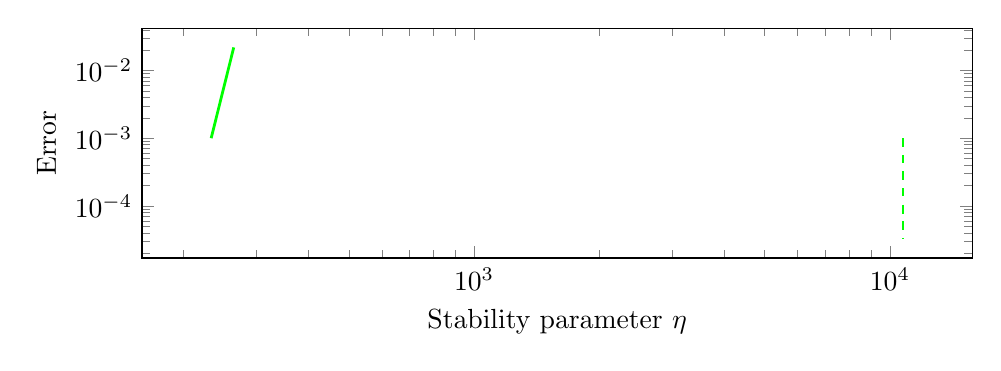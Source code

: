 \begin{tikzpicture}%
\begin{axis}[xmode=log,ymode=log,height=4.5cm,mark options={solid},xlabel={Stability parameter $\eta$},ylabel={Error},width=1\textwidth]%
\addplot[color=green,line width=1pt,solid] coordinates {%
(0.031,0.0)%
(0.033,0.0)%
(0.034,0.0)%
(0.036,0.0)%
(0.037,0.0)%
(0.038,0.0)%
(0.04,0.0)%
(0.042,0.0)%
(0.044,0.0)%
(0.045,0.0)%
(0.047,0.0)%
(0.049,0.0)%
(0.052,0.0)%
(0.054,0.0)%
(0.056,0.0)%
(0.058,0.0)%
(0.061,0.0)%
(0.063,0.0)%
(0.066,0.0)%
(0.069,0.0)%
(0.072,0.0)%
(0.075,0.0)%
(0.078,0.0)%
(0.082,0.0)%
(0.085,0.0)%
(0.089,0.0)%
(0.092,0.0)%
(0.096,0.0)%
(0.1,0.0)%
(0.105,0.0)%
(0.109,0.0)%
(0.114,0.0)%
(0.119,0.0)%
(0.124,0.0)%
(0.129,0.0)%
(0.134,0.0)%
(0.14,0.0)%
(0.146,0.0)%
(0.152,0.0)%
(0.159,0.0)%
(0.165,0.0)%
(0.172,0.0)%
(0.18,0.0)%
(0.188,0.0)%
(0.196,0.0)%
(0.204,0.0)%
(0.212,0.0)%
(0.221,0.0)%
(0.231,0.0)%
(0.241,0.0)%
(0.251,0.0)%
(0.262,0.0)%
(0.273,0.0)%
(0.284,0.0)%
(0.297,0.0)%
(0.309,0.0)%
(0.322,0.0)%
(0.336,0.0)%
(0.35,0.0)%
(0.365,0.0)%
(0.381,0.0)%
(0.397,0.0)%
(0.414,0.0)%
(0.432,0.0)%
(0.45,0.0)%
(0.469,0.0)%
(0.489,0.0)%
(0.51,0.0)%
(0.532,0.0)%
(0.554,0.0)%
(0.578,0.0)%
(0.602,0.0)%
(0.628,0.0)%
(0.655,0.0)%
(0.683,0.0)%
(0.712,0.0)%
(0.742,0.0)%
(0.773,0.0)%
(0.806,0.0)%
(0.841,0.0)%
(0.876,0.0)%
(0.914,0.0)%
(0.953,0.0)%
(0.993,0.0)%
(1.035,0.0)%
(1.079,0.0)%
(1.125,0.0)%
(1.173,0.0)%
(1.223,0.0)%
(1.275,0.0)%
(1.33,0.0)%
(1.386,0.0)%
(1.445,0.0)%
(1.507,0.0)%
(1.571,0.0)%
(1.637,0.0)%
(1.707,0.0)%
(1.78,0.0)%
(1.855,0.0)%
(1.934,0.0)%
(2.017,0.0)%
(2.102,0.0)%
(2.192,0.0)%
(2.285,0.0)%
(2.382,0.0)%
(2.484,0.0)%
(2.59,0.0)%
(2.7,0.0)%
(2.815,0.0)%
(2.934,0.0)%
(3.059,0.0)%
(3.189,0.0)%
(3.325,0.0)%
(3.467,0.0)%
(3.614,0.0)%
(3.768,0.0)%
(3.928,0.0)%
(4.096,0.0)%
(4.27,0.0)%
(4.452,0.0)%
(4.641,0.0)%
(4.838,0.0)%
(5.044,0.0)%
(5.259,0.0)%
(5.483,0.0)%
(5.716,0.0)%
(5.959,0.0)%
(6.213,0.0)%
(6.477,0.0)%
(6.753,0.0)%
(7.04,0.0)%
(7.34,0.0)%
(7.652,0.0)%
(7.978,0.0)%
(8.317,0.0)%
(8.671,0.0)%
(9.04,0.0)%
(9.425,0.0)%
(9.826,0.0)%
(10.244,0.0)%
(10.68,0.0)%
(11.134,0.0)%
(11.608,0.0)%
(12.102,0.0)%
(12.617,0.0)%
(13.154,0.0)%
(13.714,0.0)%
(14.297,0.0)%
(14.906,0.0)%
(15.54,0.0)%
(16.201,0.0)%
(16.891,0.0)%
(17.609,0.0)%
(18.359,0.0)%
(19.14,0.0)%
(19.955,0.0)%
(20.804,0.0)%
(21.689,0.0)%
(22.612,0.0)%
(23.574,0.0)%
(24.577,0.0)%
(25.623,0.0)%
(26.713,0.0)%
(27.85,0.0)%
(29.035,0.0)%
(30.27,0.0)%
(31.559,0.0)%
(32.901,0.0)%
(34.301,0.0)%
(35.761,0.0)%
(37.283,0.0)%
(38.869,0.0)%
(40.523,0.0)%
(42.248,0.0)%
(44.045,0.0)%
(45.92,0.0)%
(47.874,0.0)%
(49.911,0.0)%
(52.035,0.0)%
(54.249,0.0)%
(56.557,0.0)%
(58.964,0.0)%
(61.473,0.0)%
(64.089,0.0)%
(66.816,0.0)%
(69.659,0.0)%
(72.623,0.0)%
(75.714,0.0)%
(78.936,0.0)%
(82.295,0.0)%
(85.796,0.0)%
(89.447,0.0)%
(93.253,0.0)%
(97.222,0.0)%
(101.359,0.0)%
(105.672,0.0)%
(110.168,0.0)%
(114.856,0.0)%
(119.744,0.0)%
(124.839,0.0)%
(130.151,0.0)%
(135.69,0.0)%
(141.464,0.0)%
(147.484,0.0)%
(153.759,0.0)%
(160.302,0.0)%
(167.123,0.0)%
(174.235,0.0)%
(181.649,0.0)%
(189.379,0.0)%
(197.437,0.0)%
(205.839,0.0)%
(214.598,0.0)%
(223.729,0.0)%
(233.25,0.001)%
(243.175,0.0)%
(253.523,0.0)%
(264.311,0.022)%
(275.558,0.0)%
(287.284,0.0)%
(299.508,0.0)%
(312.253,0.0)%
(325.539,0.0)%
(339.392,0.0)%
(353.834,0.0)%
(368.893,0.0)%
(384.589,0.0)%
(400.954,0.0)%
(418.016,0.0)%
(435.805,0.0)%
(454.349,0.0)%
(473.683,0.0)%
(493.84,0.0)%
(514.854,0.0)%
(536.762,0.0)%
(559.6,0.0)%
(583.414,0.0)%
(608.24,0.0)%
(634.122,0.0)%
(661.107,0.0)%
(689.238,0.0)%
(718.566,0.0)%
(749.142,0.0)%
(781.021,0.0)%
(814.256,0.0)%
(848.906,0.0)%
(885.027,0.0)%
(922.688,0.0)%
(961.952,0.0)%
(1002.883,0.0)%
(1045.558,0.0)%
(1090.051,0.0)%
(1136.435,0.0)%
(1184.794,0.0)%
(1235.21,0.0)%
(1287.773,0.0)%
(1342.57,0.0)%
(1399.699,0.0)%
(1459.261,0.0)%
(1521.357,0.0)%
(1586.093,0.0)%
(1653.587,0.0)%
(1723.952,0.0)%
(1797.309,0.0)%
(1873.789,0.0)%
(1953.523,0.0)%
(2036.653,0.0)%
(2123.318,0.0)%
(2213.67,0.0)%
(2307.869,0.0)%
(2406.074,0.0)%
(2508.458,0.0)%
(2615.2,0.0)%
(2726.483,0.0)%
(2842.502,0.0)%
(2963.459,0.0)%
(3089.562,0.0)%
(3221.024,0.0)%
(3358.08,0.0)%
(3500.992,0.0)%
(3649.952,0.0)%
(3805.28,0.0)%
(3967.2,0.0)%
(4136.032,0.0)%
(4312.032,0.0)%
(4495.52,0.0)%
(4686.816,0.0)%
(4886.24,0.0)%
(5094.176,0.0)%
(5310.944,0.0)%
(5536.928,0.0)%
(5772.544,0.0)%
(6018.176,0.0)%
(6274.272,0.0)%
(6541.248,0.0)%
(6819.584,0.0)%
(7109.792,0.0)%
(7412.32,0.0)%
(7727.744,0.0)%
(8056.576,0.0)%
(8399.424,0.0)%
(8756.832,0.0)%
(9129.44,0.0)%
(9517.92,0.0)%
(9922.944,0.0)%
(10345.184,0.0)%
(10785.408,0.0)%
(11244.352,0.0)%
(11722.848,0.0)%
(12221.664,0.0)%
(12741.728,0.0)%
(13283.936,0.0)%
(13849.216,0.0)%
(14438.528,0.0)%
(15052.928,0.0)%
(15693.472,0.0)%
(16361.248,0.0)%
(17057.472,0.0)%
(17783.328,0.0)%
(18540.032,0.0)%
(19328.96,0.0)%
(20151.456,0.0)%
(21008.96,0.0)%
(21902.944,0.0)%
(22834.976,0.0)%
(23806.656,0.0)%
(24819.712,0.0)%
(25875.84,0.0)%
(26976.928,0.0)%
(28124.864,0.0)%
(29321.664,0.0)%
(30569.376,0.0)%
(31870.176,0.0)%
(33226.24,0.0)%
(34640.32,0.0)%
(36114.24,0.0)%
(37650.88,0.0)%
(39253.12,0.0)%
(40923.52,0.0)%
(42664.96,0.0)%
(44480.32,0.0)%
(46373.12,0.0)%
(48346.56,0.0)%
(50403.84,0.0)%
(52548.48,0.0)%
(54784.64,0.0)%
(57115.84,0.0)%
(59546.24,0.0)%
(62080.0,0.0)%
(64721.92,0.0)%
(67475.84,0.0)%
(70347.2,0.0)%
(73340.48,0.0)%
(76461.44,0.0)%
(79715.2,0.0)%
(83107.2,0.0)%
(86643.52,0.0)%
(90330.56,0.0)%
(94174.4,0.0)%
(98181.76,0.0)%
(102359.68,0.0)%
(106715.2,0.0)%
(111256.32,0.0)%
(115990.4,0.0)%
(120926.08,0.0)%
(126072.0,0.0)%
(131436.8,0.0)%
(137029.76,0.0)%
(142860.48,0.0)%
(148939.84,0.0)%
(155277.44,0.0)%
(161884.8,0.0)%
(168773.44,0.0)%
(175955.2,0.0)%
(183442.56,0.0)%
(191248.64,0.0)%
(199386.88,0.0)%
(207871.36,0.0)%
(216716.8,0.0)%
(225938.56,0.0)%
(235552.96,0.0)%
(245576.32,0.0)%
(256026.24,0.0)%
(266920.64,0.0)%
(278279.04,0.0)%
(290120.32,0.0)%
(302465.92,0.0)%
(315336.64,0.0)%
(328755.2,0.0)%
(342745.6,0.0)%
(357328.0,0.0)%
(372534.4,0.0)%
(388387.2,0.0)%
(404912.0,0.0)%
(422144.0,0.0)%
(440105.6,0.0)%
(458835.2,0.0)%
(478358.4,0.0)%
(498713.6,0.0)%
(519936.0,0.0)%
(542060.8,0.0)%
(565126.4,0.0)%
(589174.4,0.0)%
(614246.4,0.0)%
(640384.0,0.0)%
(667635.2,0.0)%
(696044.8,0.0)%
(725660.8,0.0)%
(756540.8,0.0)%
(788732.8,0.0)%
(822297.6,0.0)%
(857286.4,0.0)%
(893766.4,0.0)%
(931798.4,0.0)%
(971449.6,0.0)%
(1012787.2,0.0)%
(1055884.8,0.0)%
(1100816.0,0.0)%
(1147657.6,0.0)%
(1196492.8,0.0)%
(1247408.0,0.0)%
(1300486.4,0.0)%
(1355827.2,0.0)%
(1413520.0,0.0)%
(1473670.4,0.0)%
(1536377.6,0.0)%
(1601756.8,0.0)%
(1669913.6,0.0)%
(1740972.8,0.0)%
(1815056.0,0.0)%
(1892291.2,0.0)%
(1972812.8,0.0)%
(2056761.6,0.0)%
(2144284.8,0.0)%
(2235529.6,0.0)%
(2330656.0,0.0)%
(2429830.4,0.0)%
(2533228.8,0.0)%
(2641024.0,0.0)%
(2753404.8,0.0)%
(2870569.6,0.0)%
(2992720.0,0.0)%
(3120067.2,0.0)%
(3252832.0,0.0)%
(3391264.0,0.0)%
(3535552.0,0.0)%
(3686016.0,0.0)%
(3842848.0,0.0)%
(4006368.0,0.0)%
(4176864.0,0.0)%
(4354592.0,0.0)%
(4539904.0,0.0)%
(4733088.0,0.0)%
(4934496.0,0.0)%
(5144448.0,0.0)%
(5363360.0,0.0)%
(5591584.0,0.0)%
(5829536.0,0.0)%
(6077600.0,0.0)%
(6336224.0,0.0)%
(6605856.0,0.0)%
(6886944.0,0.0)%
(7180000.0,0.0)%
(7485536.0,0.0)%
(7804064.0,0.0)%
(8136128.0,0.0)%
(8482336.0,0.0)%
(8843296.0,0.0)%
(9219584.0,0.0)%
(9611904.0,0.0)%
(10020928.0,0.0)%
(10447360.0,0.0)%
(10891904.0,0.0)%
(11355392.0,0.0)%
(11838592.0,0.0)%
(12342368.0,0.0)%
(12867552.0,0.0)%
(13415104.0,0.0)%
(13985952.0,0.0)%
(14581088.0,0.0)%
(15201568.0,0.0)%
(15848416.0,0.0)%
(16522816.0,0.0)%
(17225888.0,0.0)%
(17958912.0,0.0)%
(18723104.0,0.0)%
(19519840.0,0.0)%
(20350432.0,0.0)%
(21216416.0,0.0)%
(22119232.0,0.0)%
(23060448.0,0.0)%
(24041728.0,0.0)%
(25064768.0,0.0)%
(26131360.0,0.0)%
(27243328.0,0.0)%
(28402592.0,0.0)%
(29611200.0,0.0)%
(30871232.0,0.0)%
(32184960.0,0.0)%
(33554560.0,0.0)%
};%
%
%
\addplot[color=green,line width=1pt,dashed] coordinates {%
(10752.0,0.001)%
(10752.0,0.001)%
(10752.0,0.001)%
(10752.0,0.001)%
(10752.0,0.001)%
(10752.0,0.001)%
(10752.0,0.001)%
(10752.0,0.001)%
(10752.0,0.001)%
(10752.0,0.001)%
(10752.0,0.001)%
(10752.0,0.001)%
(10752.0,0.001)%
(10752.0,0.001)%
(10752.0,0.001)%
(10752.0,0.001)%
(10752.0,0.001)%
(10752.0,0.001)%
(10752.0,0.001)%
(10752.0,0.001)%
(10752.0,0.001)%
(10752.0,0.001)%
(10752.0,0.001)%
(10752.0,0.001)%
(10752.0,0.001)%
(10752.0,0.001)%
(10752.0,0.001)%
(10752.0,0.001)%
(10752.0,0.001)%
(10752.0,0.001)%
(10752.0,0.001)%
(10752.0,0.001)%
(10752.0,0.001)%
(10752.0,0.001)%
(10752.0,0.001)%
(10752.0,0.001)%
(10752.0,0.001)%
(10752.0,0.001)%
(10752.0,0.001)%
(10752.0,0.001)%
(10752.0,0.001)%
(10752.0,0.001)%
(10752.0,0.001)%
(10752.0,0.001)%
(10752.0,0.001)%
(10752.0,0.001)%
(10752.0,0.001)%
(10752.0,0.001)%
(10752.0,0.001)%
(10752.0,0.001)%
(10752.0,0.001)%
(10752.0,0.001)%
(10752.0,0.001)%
(10752.0,0.001)%
(10752.0,0.001)%
(10752.0,0.001)%
(10752.0,0.001)%
(10752.0,0.001)%
(10752.0,0.001)%
(10752.0,0.001)%
(10752.0,0.001)%
(10752.0,0.001)%
(10752.0,0.001)%
(10752.0,0.001)%
(10752.0,0.001)%
(10752.0,0.001)%
(10752.0,0.001)%
(10752.0,0.001)%
(10752.0,0.001)%
(10752.0,0.001)%
(10752.0,0.001)%
(10752.0,0.001)%
(10752.0,0.001)%
(10752.0,0.001)%
(10752.0,0.001)%
(10752.0,0.001)%
(10752.0,0.001)%
(10752.0,0.001)%
(10752.0,0.001)%
(10752.0,0.001)%
(10752.0,0.001)%
(10752.0,0.001)%
(10752.0,0.001)%
(10752.0,0.001)%
(10752.0,0.001)%
(10752.0,0.001)%
(10752.0,0.001)%
(10752.0,0.001)%
(10752.0,0.001)%
(10752.0,0.001)%
(10752.0,0.001)%
(10752.0,0.001)%
(10752.0,0.001)%
(10752.0,0.001)%
(10752.0,0.001)%
(10752.0,0.001)%
(10752.0,0.001)%
(10752.0,0.001)%
(10752.0,0.001)%
(10752.0,0.001)%
(10752.0,0.001)%
(10752.0,0.001)%
(10752.0,0.001)%
(10752.0,0.001)%
(10752.0,0.001)%
(10752.0,0.001)%
(10752.0,0.001)%
(10752.0,0.001)%
(10752.0,0.001)%
(10752.0,0.001)%
(10752.0,0.001)%
(10752.0,0.001)%
(10752.0,0.001)%
(10752.0,0.001)%
(10752.0,0.001)%
(10752.0,0.001)%
(10752.0,0.001)%
(10752.0,0.001)%
(10752.0,0.001)%
(10752.0,0.001)%
(10752.0,0.001)%
(10752.0,0.001)%
(10752.0,0.001)%
(10752.0,0.001)%
(10752.0,0.001)%
(10752.0,0.001)%
(10752.0,0.001)%
(10752.0,0.001)%
(10752.0,0.001)%
(10752.0,0.001)%
(10752.0,0.001)%
(10752.0,0.001)%
(10752.0,0.001)%
(10752.0,0.001)%
(10752.0,0.001)%
(10752.0,0.001)%
(10752.0,0.001)%
(10752.0,0.001)%
(10752.0,0.001)%
(10752.0,0.001)%
(10752.0,0.001)%
(10752.0,0.001)%
(10752.0,0.001)%
(10752.0,0.001)%
(10752.0,0.001)%
(10752.0,0.001)%
(10752.0,0.001)%
(10752.0,0.001)%
(10752.0,0.001)%
(10752.0,0.001)%
(10752.0,0.001)%
(10752.0,0.001)%
(10752.0,0.001)%
(10752.0,0.001)%
(10752.0,0.001)%
(10752.0,0.001)%
(10752.0,0.001)%
(10752.0,0.001)%
(10752.0,0.001)%
(10752.0,0.001)%
(10752.0,0.001)%
(10752.0,0.001)%
(10752.0,0.001)%
(10752.0,0.001)%
(10752.0,0.001)%
(10752.0,0.001)%
(10752.0,0.001)%
(10752.0,0.001)%
(10752.0,0.001)%
(10752.0,0.001)%
(10752.0,0.001)%
(10752.0,0.001)%
(10752.0,0.001)%
(10752.0,0.001)%
(10752.0,0.001)%
(10752.0,0.001)%
(10752.0,0.001)%
(10752.0,0.001)%
(10752.0,0.001)%
(10752.0,0.001)%
(10752.0,0.001)%
(10752.0,0.001)%
(10752.0,0.001)%
(10752.0,0.001)%
(10752.0,0.001)%
(10752.0,0.001)%
(10752.0,0.001)%
(10752.0,0.001)%
(10752.0,0.001)%
(10752.0,0.001)%
(10752.0,0.001)%
(10752.0,0.001)%
(10752.0,0.001)%
(10752.0,0.001)%
(10752.0,0.001)%
(10752.0,0.001)%
(10752.0,0.001)%
(10752.0,0.001)%
(10752.0,0.001)%
(10752.0,0.001)%
(10752.0,0.001)%
(10752.0,0.0)%
(10752.0,0.0)%
(10752.0,0.0)%
(10752.0,0.0)%
(10752.0,0.0)%
(10752.0,0.0)%
(10752.0,0.0)%
(10752.0,0.0)%
(10752.0,0.0)%
(10752.0,0.0)%
(10752.0,0.0)%
(10752.0,0.0)%
(10752.0,0.0)%
(10752.0,0.0)%
(10752.0,0.0)%
(10752.0,0.0)%
(10752.0,0.0)%
(10752.0,0.0)%
(10752.0,0.0)%
(10752.0,0.0)%
(10752.0,0.0)%
(10752.0,0.0)%
(10752.0,0.0)%
(10752.0,0.0)%
(10752.0,0.0)%
(10752.0,0.0)%
(10752.0,0.0)%
(10752.0,0.0)%
(10752.0,0.0)%
(10752.0,0.0)%
(10752.0,0.0)%
(10752.0,0.0)%
(10752.0,0.0)%
(10752.0,0.0)%
(10752.0,0.0)%
(10752.0,0.0)%
(10752.0,0.0)%
(10752.0,0.0)%
(10752.0,0.0)%
(10752.0,0.0)%
(10752.0,0.0)%
(10752.0,0.0)%
(10752.0,0.0)%
(10752.0,0.0)%
(10752.0,0.0)%
(10752.0,0.0)%
(10752.0,0.0)%
(10752.0,0.0)%
(10752.0,0.0)%
(10752.0,0.0)%
(10752.0,0.0)%
(10752.0,0.0)%
(10752.0,0.0)%
(10752.0,0.0)%
(10752.0,0.0)%
(10752.0,0.0)%
(10752.0,0.0)%
(10752.0,0.0)%
(10752.0,0.0)%
(10752.0,0.0)%
(10752.0,0.0)%
(10752.0,0.0)%
(10752.0,0.0)%
(10752.0,0.0)%
(10752.0,0.0)%
(10752.0,0.0)%
(10752.0,0.0)%
(10752.0,0.0)%
(10752.0,0.0)%
(10752.0,0.0)%
(10752.0,0.0)%
(10752.0,0.0)%
(10752.0,0.0)%
(10752.0,0.0)%
(10752.0,0.0)%
(10752.0,0.0)%
(10752.0,0.0)%
(10752.0,0.0)%
(10752.0,0.0)%
(10752.0,0.0)%
(10752.0,0.0)%
(10752.0,0.0)%
(10752.0,0.0)%
(10752.0,0.0)%
(10752.0,0.0)%
(10752.0,0.0)%
(10752.0,0.0)%
(10752.0,0.0)%
(10752.0,0.0)%
(10752.0,0.0)%
(10752.0,0.0)%
(10752.0,0.0)%
(10752.0,0.0)%
(10752.0,0.0)%
(10752.0,0.0)%
(10752.0,0.0)%
(10752.0,0.0)%
(10752.0,0.0)%
(10752.0,0.0)%
(10752.0,0.0)%
(10752.0,0.0)%
(10752.0,0.0)%
(10752.0,0.0)%
(10752.0,0.0)%
(10752.0,0.0)%
(10752.0,0.0)%
(10752.0,0.0)%
(10752.0,0.0)%
(10752.0,0.0)%
(10752.0,0.0)%
(10752.0,0.0)%
(10752.0,0.0)%
(10752.0,0.0)%
(10752.0,0.0)%
(10752.0,0.0)%
(10752.0,0.0)%
(10752.0,0.0)%
(10752.0,0.0)%
(10752.0,0.0)%
(10752.0,0.0)%
(10752.0,0.0)%
(10752.0,0.0)%
(10752.0,0.0)%
(10752.0,0.0)%
(10752.0,0.0)%
(10752.0,0.0)%
(10752.0,0.0)%
(10752.0,0.0)%
(10752.0,0.0)%
(10752.0,0.0)%
(10752.0,0.0)%
(10752.0,0.0)%
(10752.0,0.0)%
(10752.0,0.0)%
(10752.0,0.0)%
(10752.0,0.0)%
(10752.0,0.0)%
(10752.0,0.0)%
(10752.0,0.0)%
(10752.0,0.0)%
(10752.0,0.0)%
(10752.0,0.0)%
(10752.0,0.0)%
(10752.0,0.0)%
(10752.0,0.0)%
(10752.0,0.0)%
(10752.0,0.0)%
(10752.0,0.0)%
(10752.0,0.0)%
(10752.0,0.0)%
(10752.0,0.0)%
(10752.0,0.0)%
(10752.0,0.0)%
(10752.0,0.0)%
(10752.0,0.0)%
(10752.0,0.0)%
(10752.0,0.0)%
(10752.0,0.0)%
(10752.0,0.0)%
(10752.0,0.0)%
(10752.0,0.0)%
(10752.0,0.0)%
(10752.0,0.0)%
(10752.0,0.0)%
(10752.0,0.0)%
(10752.0,0.0)%
(10752.0,0.0)%
(10752.0,0.0)%
(10752.0,0.0)%
(10752.0,0.0)%
(10752.0,0.0)%
(10752.0,0.0)%
(10752.0,0.0)%
(10752.0,0.0)%
(10752.0,0.0)%
(10752.0,0.0)%
(10752.0,0.0)%
(10752.0,0.0)%
(10752.0,0.0)%
(10752.0,0.0)%
(10752.0,0.0)%
(10752.0,0.0)%
(10752.0,0.0)%
(10752.0,0.0)%
(10752.0,0.0)%
(10752.0,0.0)%
(10752.0,0.0)%
(10752.0,0.0)%
(10752.0,0.0)%
(10752.0,0.0)%
(10752.0,0.0)%
(10752.0,0.0)%
(10752.0,0.0)%
(10752.0,0.0)%
(10752.0,0.0)%
(10752.0,0.0)%
(10752.0,0.0)%
(10752.0,0.0)%
(10752.0,0.0)%
(10752.0,0.0)%
(10752.0,0.0)%
(10752.0,0.0)%
(10752.0,0.0)%
(10752.0,0.0)%
(10752.0,0.0)%
(10752.0,0.0)%
(10752.0,0.0)%
(10752.0,0.0)%
(10752.0,0.0)%
(10752.0,0.0)%
(10752.0,0.0)%
(10752.0,0.0)%
(10752.0,0.0)%
(10752.0,0.0)%
(10752.0,0.0)%
(10752.0,0.0)%
(10752.0,0.0)%
(10752.0,0.0)%
(10752.0,0.0)%
(10752.0,0.0)%
(10752.0,0.0)%
(10752.0,0.0)%
(10752.0,0.0)%
(10752.0,0.0)%
(10752.0,0.0)%
(10752.0,0.0)%
(10752.0,0.0)%
(10752.0,0.0)%
(10752.0,0.0)%
(10752.0,0.0)%
(10752.0,0.0)%
(10752.0,0.0)%
(10752.0,0.0)%
(10752.0,0.0)%
(10752.0,0.0)%
(10752.0,0.0)%
(10752.0,0.0)%
(10752.0,0.0)%
(10752.0,0.0)%
(10752.0,0.0)%
(10752.0,0.0)%
(10752.0,0.0)%
(10752.0,0.0)%
(10752.0,0.0)%
(10752.0,0.0)%
(10752.0,0.0)%
(10752.0,0.0)%
(10752.0,0.0)%
(10752.0,0.0)%
(10752.0,0.0)%
(10752.0,0.0)%
(10752.0,0.0)%
(10752.0,0.0)%
(10752.0,0.0)%
(10752.0,0.0)%
(10752.0,9.977e-05)%
(10752.0,9.821e-05)%
(10752.0,9.664e-05)%
(10752.0,9.508e-05)%
(10752.0,9.352e-05)%
(10752.0,9.195e-05)%
(10752.0,9.039e-05)%
(10752.0,8.882e-05)%
(10752.0,8.726e-05)%
(10752.0,8.57e-05)%
(10752.0,8.413e-05)%
(10752.0,8.257e-05)%
(10752.0,8.1e-05)%
(10752.0,7.944e-05)%
(10752.0,7.788e-05)%
(10752.0,7.631e-05)%
(10752.0,7.475e-05)%
(10752.0,7.318e-05)%
(10752.0,7.162e-05)%
(10752.0,7.006e-05)%
(10752.0,6.849e-05)%
(10752.0,6.693e-05)%
(10752.0,6.536e-05)%
(10752.0,6.38e-05)%
(10752.0,6.224e-05)%
(10752.0,6.067e-05)%
(10752.0,5.911e-05)%
(10752.0,5.754e-05)%
(10752.0,5.598e-05)%
(10752.0,5.442e-05)%
(10752.0,5.285e-05)%
(10752.0,5.129e-05)%
(10752.0,4.972e-05)%
(10752.0,4.816e-05)%
(10752.0,4.66e-05)%
(10752.0,4.503e-05)%
(10752.0,4.347e-05)%
(10752.0,4.19e-05)%
(10752.0,4.034e-05)%
(10752.0,3.878e-05)%
(10752.0,3.721e-05)%
(10752.0,3.565e-05)%
(10752.0,3.408e-05)%
(10752.0,3.252e-05)%
};%
%
%
\end{axis}%
\end{tikzpicture}%
